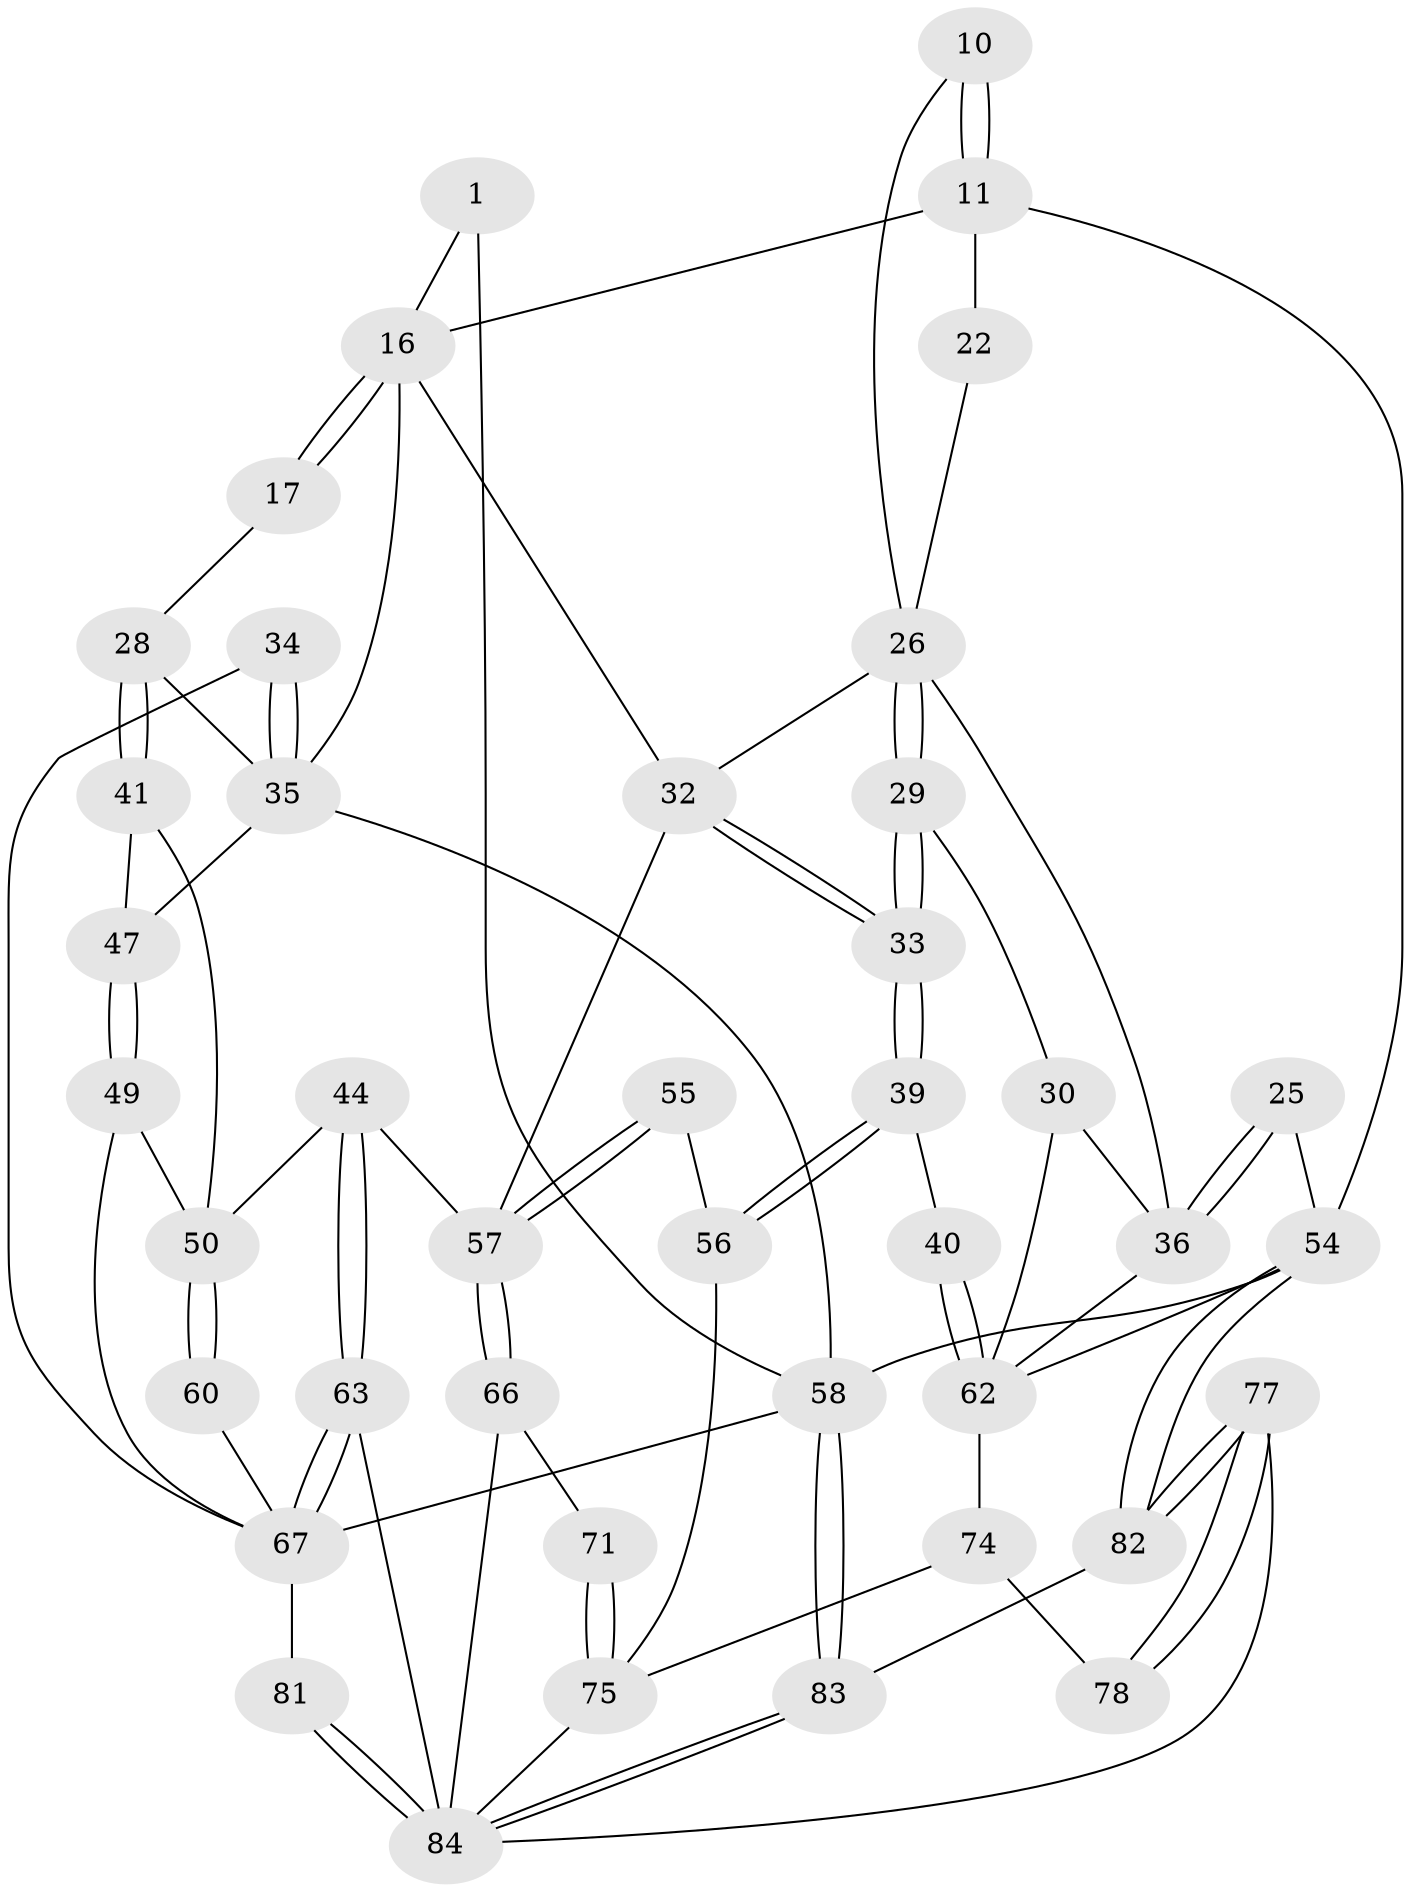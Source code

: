 // original degree distribution, {3: 0.047619047619047616, 5: 0.5238095238095238, 6: 0.2261904761904762, 4: 0.20238095238095238}
// Generated by graph-tools (version 1.1) at 2025/59/03/09/25 04:59:44]
// undirected, 42 vertices, 93 edges
graph export_dot {
graph [start="1"]
  node [color=gray90,style=filled];
  1 [pos="+0.9198782392763636+0"];
  10 [pos="+0.41341294426356207+0.1306945739548141"];
  11 [pos="+0.3807973549291814+0.0699899884813223",super="+5+4+6+9"];
  16 [pos="+0.7520115214310423+0.14394521905361748",super="+12"];
  17 [pos="+0.7102170993173773+0.2862194546041026"];
  22 [pos="+0.1787410786892017+0.1787584258486651",super="+20+21"];
  25 [pos="+0+0"];
  26 [pos="+0.2801879316095525+0.25820237431529486",super="+15+23"];
  28 [pos="+0.7305278655465279+0.29630374329948095"];
  29 [pos="+0.27704443163792186+0.269670387240527"];
  30 [pos="+0.15733616119380006+0.3589114433008144"];
  32 [pos="+0.3930741721741796+0.4010328603720651",super="+14"];
  33 [pos="+0.32485994249820493+0.4312465375223403"];
  34 [pos="+1+0.3451982627582191"];
  35 [pos="+1+0.34756655591606056",super="+27+19+18"];
  36 [pos="+0+0.2876268456410695",super="+31+24"];
  39 [pos="+0.24753072056901676+0.5489254536001577"];
  40 [pos="+0.2109509928667599+0.5346314039462344"];
  41 [pos="+0.7639144732983999+0.3636589273419045"];
  44 [pos="+0.6848220414138495+0.5935446057518232"];
  47 [pos="+0.9085794472387656+0.42216985036670107"];
  49 [pos="+0.8880299482555005+0.4985370032251343"];
  50 [pos="+0.8774317649978453+0.5100309608297027",super="+42+43"];
  54 [pos="+0+1",super="+3"];
  55 [pos="+0.49121517267754894+0.4911483588586847"];
  56 [pos="+0.25175279342602014+0.5552887783749382"];
  57 [pos="+0.5466906488498616+0.6117582445229491",super="+45+48"];
  58 [pos="+1+1",super="+2"];
  60 [pos="+0.9317385769119667+0.7060530492569248"];
  62 [pos="+0+0.5882430326589964",super="+53+37"];
  63 [pos="+0.6916037190956168+0.7047497889016469"];
  66 [pos="+0.5045674270158652+0.654511941429572"];
  67 [pos="+0.8295676091735338+0.7875359412189089",super="+61+51"];
  71 [pos="+0.3624998244806191+0.6855989467676088"];
  74 [pos="+0.016257195790992746+0.8309836116145036",super="+73+70"];
  75 [pos="+0.31396156752155946+1",super="+69+68"];
  77 [pos="+0.30796836018993345+1"];
  78 [pos="+0.09385688436593567+0.8668251006136782"];
  81 [pos="+0.7215685516543209+0.843979424562729",super="+72"];
  82 [pos="+0.29644549843549156+1"];
  83 [pos="+0.8873944914291816+1"];
  84 [pos="+0.7196394902067674+0.9629644788865003",super="+80+79"];
  1 -- 58;
  1 -- 16;
  10 -- 11 [weight=2];
  10 -- 11;
  10 -- 26;
  11 -- 54;
  11 -- 16;
  11 -- 22 [weight=2];
  16 -- 17 [weight=2];
  16 -- 17;
  16 -- 32;
  16 -- 35;
  17 -- 28;
  22 -- 26;
  25 -- 36 [weight=2];
  25 -- 36;
  25 -- 54;
  26 -- 29;
  26 -- 29;
  26 -- 32;
  26 -- 36;
  28 -- 41;
  28 -- 41;
  28 -- 35;
  29 -- 30;
  29 -- 33;
  29 -- 33;
  30 -- 36;
  30 -- 62;
  32 -- 33;
  32 -- 33;
  32 -- 57 [weight=2];
  33 -- 39;
  33 -- 39;
  34 -- 35 [weight=2];
  34 -- 35;
  34 -- 67;
  35 -- 47;
  35 -- 58;
  36 -- 62;
  39 -- 40;
  39 -- 56;
  39 -- 56;
  40 -- 62 [weight=2];
  40 -- 62;
  41 -- 47;
  41 -- 50;
  44 -- 63;
  44 -- 63;
  44 -- 57;
  44 -- 50;
  47 -- 49;
  47 -- 49;
  49 -- 50;
  49 -- 67;
  50 -- 60 [weight=2];
  50 -- 60;
  54 -- 82;
  54 -- 82;
  54 -- 58 [weight=2];
  54 -- 62;
  55 -- 56;
  55 -- 57 [weight=2];
  55 -- 57;
  56 -- 75;
  57 -- 66;
  57 -- 66;
  58 -- 83;
  58 -- 83;
  58 -- 67;
  60 -- 67;
  62 -- 74 [weight=2];
  63 -- 67;
  63 -- 67;
  63 -- 84;
  66 -- 71;
  66 -- 84;
  67 -- 81;
  71 -- 75 [weight=2];
  71 -- 75;
  74 -- 78 [weight=2];
  74 -- 75;
  75 -- 84;
  77 -- 78;
  77 -- 78;
  77 -- 82;
  77 -- 82;
  77 -- 84;
  81 -- 84 [weight=3];
  81 -- 84;
  82 -- 83;
  83 -- 84;
  83 -- 84;
}
